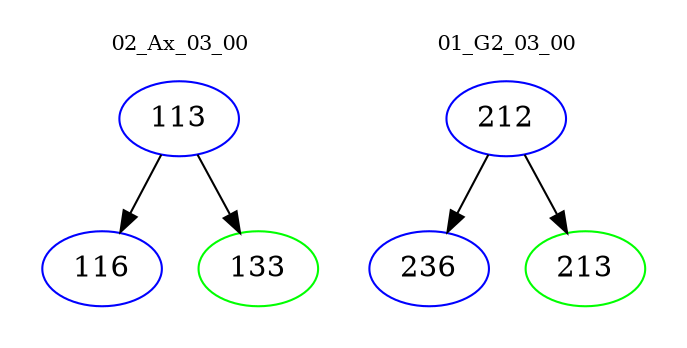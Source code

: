 digraph{
subgraph cluster_0 {
color = white
label = "02_Ax_03_00";
fontsize=10;
T0_113 [label="113", color="blue"]
T0_113 -> T0_116 [color="black"]
T0_116 [label="116", color="blue"]
T0_113 -> T0_133 [color="black"]
T0_133 [label="133", color="green"]
}
subgraph cluster_1 {
color = white
label = "01_G2_03_00";
fontsize=10;
T1_212 [label="212", color="blue"]
T1_212 -> T1_236 [color="black"]
T1_236 [label="236", color="blue"]
T1_212 -> T1_213 [color="black"]
T1_213 [label="213", color="green"]
}
}

